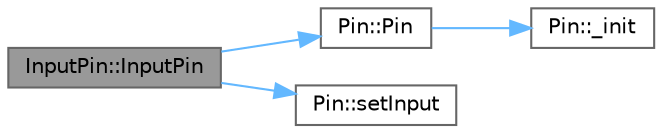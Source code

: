 digraph "InputPin::InputPin"
{
 // LATEX_PDF_SIZE
  bgcolor="transparent";
  edge [fontname=Helvetica,fontsize=10,labelfontname=Helvetica,labelfontsize=10];
  node [fontname=Helvetica,fontsize=10,shape=box,height=0.2,width=0.4];
  rankdir="LR";
  Node1 [id="Node000001",label="InputPin::InputPin",height=0.2,width=0.4,color="gray40", fillcolor="grey60", style="filled", fontcolor="black",tooltip="Constructor."];
  Node1 -> Node2 [id="edge1_Node000001_Node000002",color="steelblue1",style="solid",tooltip=" "];
  Node2 [id="Node000002",label="Pin::Pin",height=0.2,width=0.4,color="grey40", fillcolor="white", style="filled",URL="$d7/d68/class_pin_acd4ade93d8a5831ea021e0fff857aad5.html#acd4ade93d8a5831ea021e0fff857aad5",tooltip="Constructor."];
  Node2 -> Node3 [id="edge2_Node000002_Node000003",color="steelblue1",style="solid",tooltip=" "];
  Node3 [id="Node000003",label="Pin::_init",height=0.2,width=0.4,color="grey40", fillcolor="white", style="filled",URL="$d7/d68/class_pin_a54600a4bc3f5cbefebd28abda2aebea8.html#a54600a4bc3f5cbefebd28abda2aebea8",tooltip="Initialize the class by retrieving the register pointers and bitmask."];
  Node1 -> Node4 [id="edge3_Node000001_Node000004",color="steelblue1",style="solid",tooltip=" "];
  Node4 [id="Node000004",label="Pin::setInput",height=0.2,width=0.4,color="grey40", fillcolor="white", style="filled",URL="$d7/d68/class_pin_a3b1c3fa3480cd4a57c065f2e8811543a.html#a3b1c3fa3480cd4a57c065f2e8811543a",tooltip="Set the pin mode as INPUT"];
}
